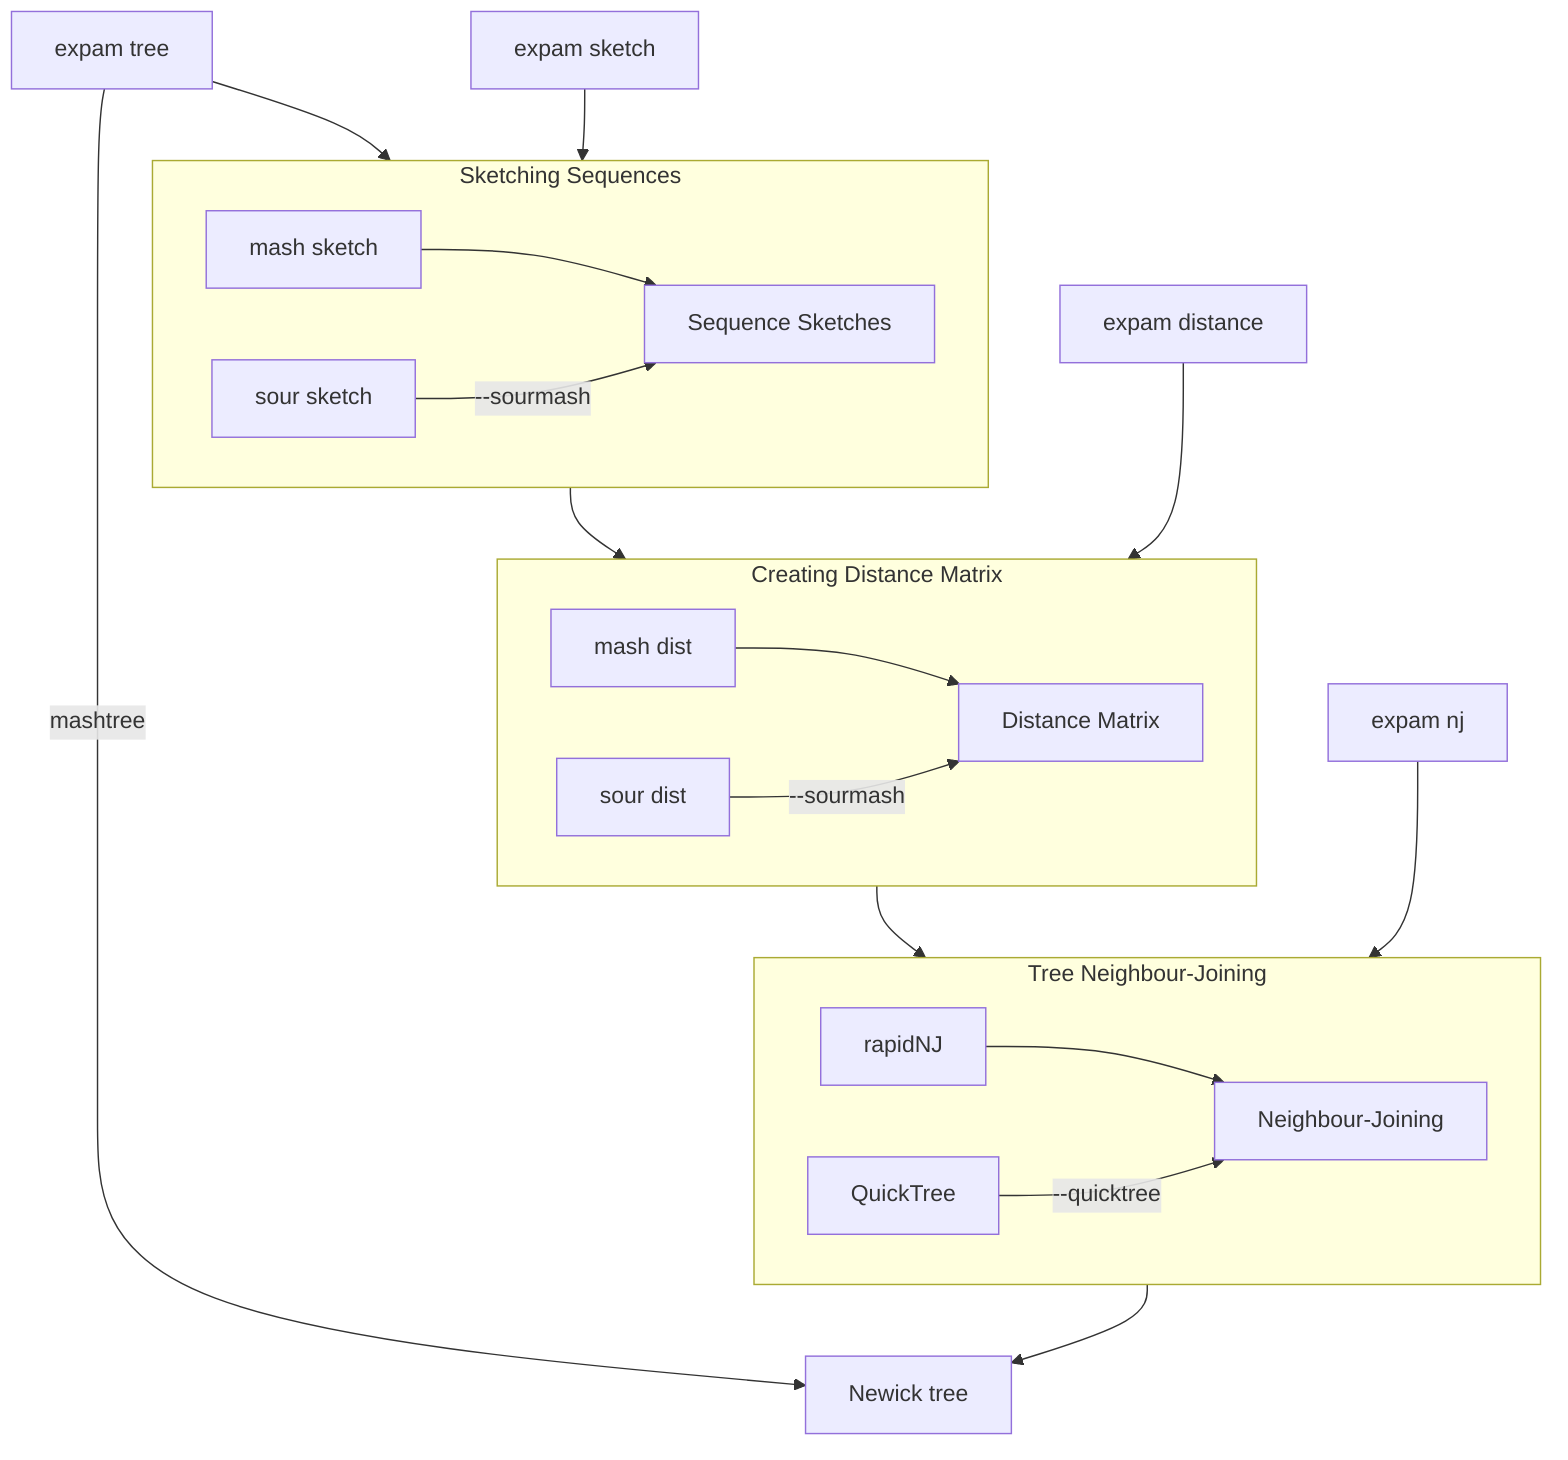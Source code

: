 flowchart TD;
    root[expam tree] --> sketch;

    subgraph sketch[Sketching Sequences]
        mash_sketch[mash sketch] --> sketch_summary[Sequence Sketches];
        sour_sketch[sour sketch] --> |--sourmash| sketch_summary;
    end

    sketch --> dist;
    
    subgraph dist[Creating Distance Matrix]
        mash_dist[mash dist] --> dist_summary[Distance Matrix];
        sour_dist[sour dist] --> |--sourmash| dist_summary;
    end

    dist --> tree_nj;

    subgraph tree_nj[Tree Neighbour-Joining]
        rapidnj[rapidNJ] --> tree_summary[Neighbour-Joining];
        quicktree[QuickTree] --> |--quicktree| tree_summary;
    end

    tree_nj --> final_tree[Newick tree];

    root --> |mashtree| final_tree;

    expam_sketch[expam sketch] --> sketch;
    expam_dist[expam distance] --> dist;
    expam_nj[expam nj] --> tree_nj;